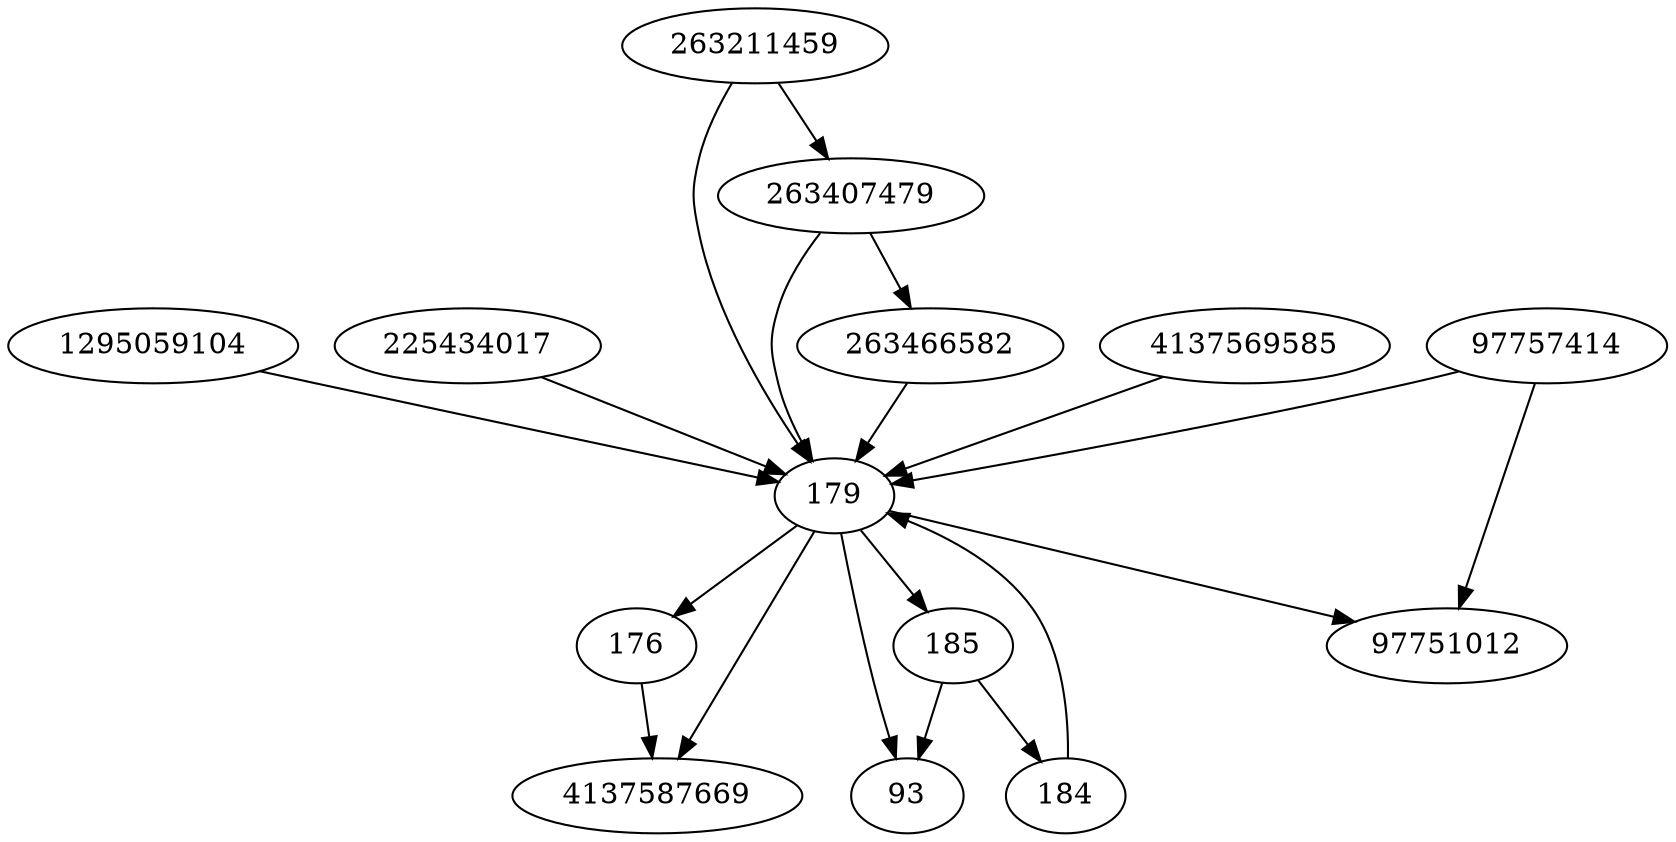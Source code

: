 strict digraph  {
1295059104;
225434017;
263211459;
97751012;
97757414;
176;
4137569585;
179;
4137587669;
263466582;
263407479;
184;
185;
93;
1295059104 -> 179;
225434017 -> 179;
263211459 -> 179;
263211459 -> 263407479;
97757414 -> 179;
97757414 -> 97751012;
176 -> 4137587669;
4137569585 -> 179;
179 -> 185;
179 -> 97751012;
179 -> 4137587669;
179 -> 93;
179 -> 176;
263466582 -> 179;
263407479 -> 179;
263407479 -> 263466582;
184 -> 179;
185 -> 184;
185 -> 93;
}
